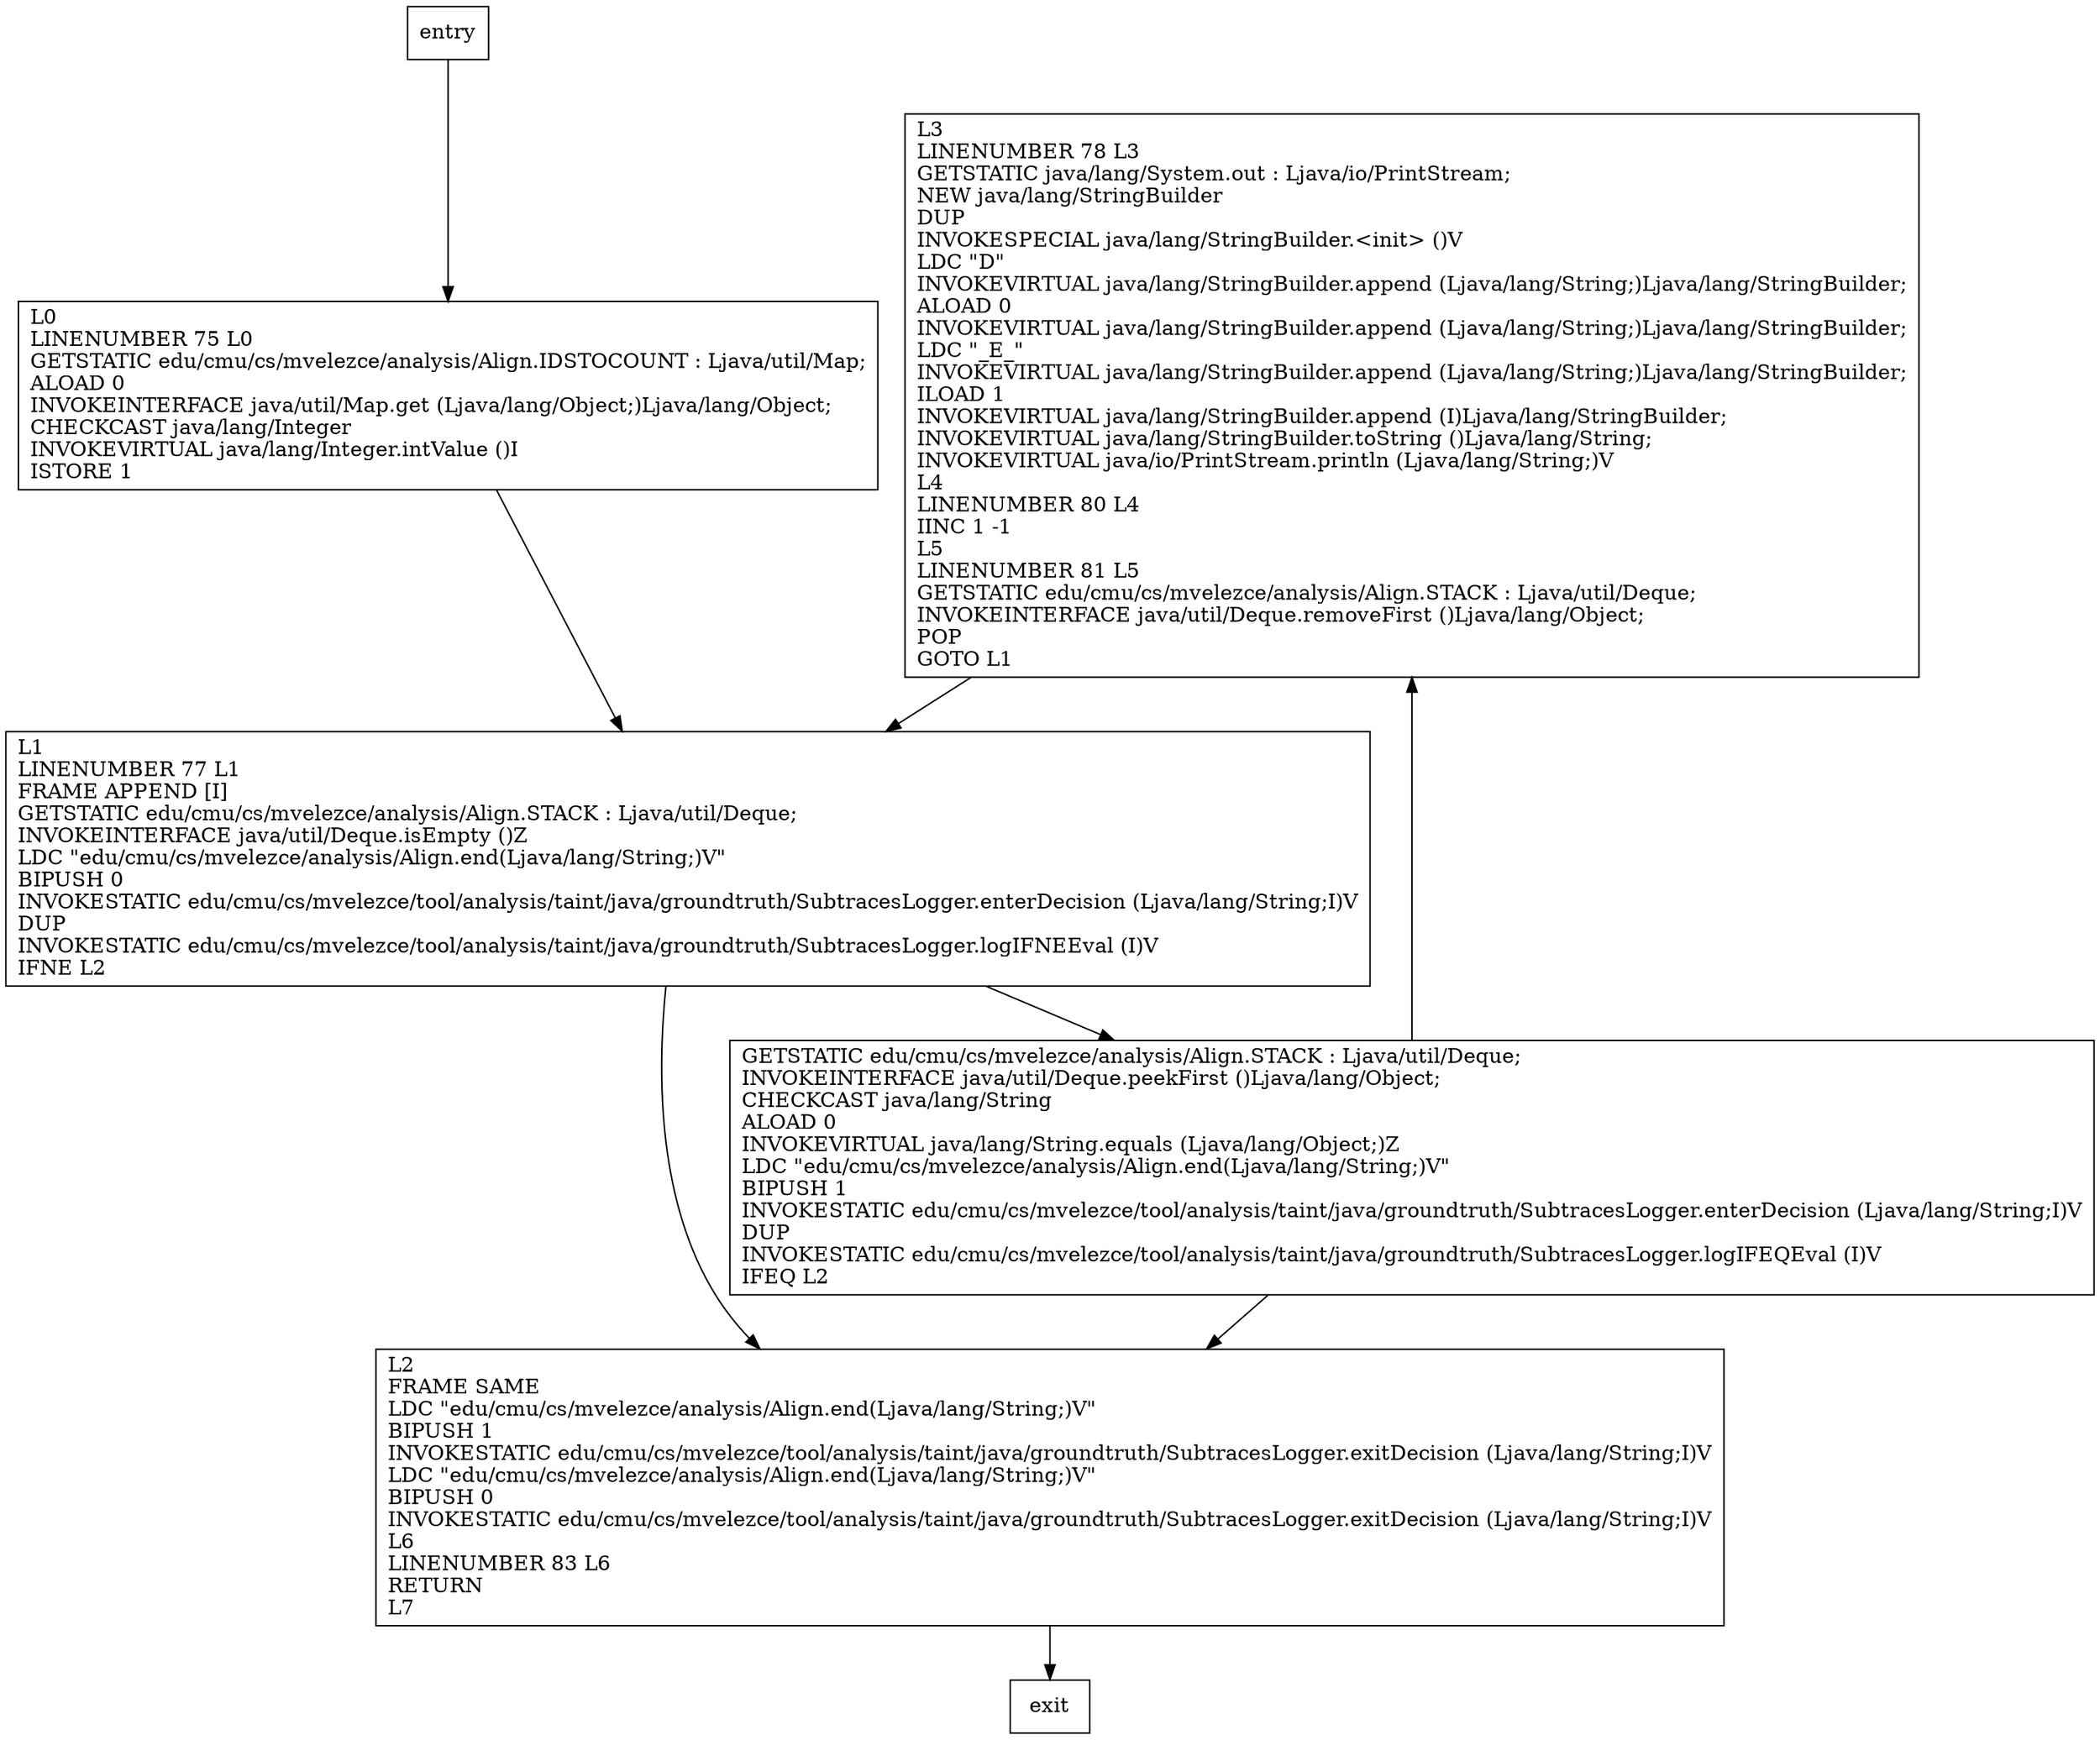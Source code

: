 digraph end {
node [shape=record];
2048690594 [label="L3\lLINENUMBER 78 L3\lGETSTATIC java/lang/System.out : Ljava/io/PrintStream;\lNEW java/lang/StringBuilder\lDUP\lINVOKESPECIAL java/lang/StringBuilder.\<init\> ()V\lLDC \"D\"\lINVOKEVIRTUAL java/lang/StringBuilder.append (Ljava/lang/String;)Ljava/lang/StringBuilder;\lALOAD 0\lINVOKEVIRTUAL java/lang/StringBuilder.append (Ljava/lang/String;)Ljava/lang/StringBuilder;\lLDC \"_E_\"\lINVOKEVIRTUAL java/lang/StringBuilder.append (Ljava/lang/String;)Ljava/lang/StringBuilder;\lILOAD 1\lINVOKEVIRTUAL java/lang/StringBuilder.append (I)Ljava/lang/StringBuilder;\lINVOKEVIRTUAL java/lang/StringBuilder.toString ()Ljava/lang/String;\lINVOKEVIRTUAL java/io/PrintStream.println (Ljava/lang/String;)V\lL4\lLINENUMBER 80 L4\lIINC 1 -1\lL5\lLINENUMBER 81 L5\lGETSTATIC edu/cmu/cs/mvelezce/analysis/Align.STACK : Ljava/util/Deque;\lINVOKEINTERFACE java/util/Deque.removeFirst ()Ljava/lang/Object;\lPOP\lGOTO L1\l"];
1987017649 [label="L0\lLINENUMBER 75 L0\lGETSTATIC edu/cmu/cs/mvelezce/analysis/Align.IDSTOCOUNT : Ljava/util/Map;\lALOAD 0\lINVOKEINTERFACE java/util/Map.get (Ljava/lang/Object;)Ljava/lang/Object;\lCHECKCAST java/lang/Integer\lINVOKEVIRTUAL java/lang/Integer.intValue ()I\lISTORE 1\l"];
964876093 [label="L2\lFRAME SAME\lLDC \"edu/cmu/cs/mvelezce/analysis/Align.end(Ljava/lang/String;)V\"\lBIPUSH 1\lINVOKESTATIC edu/cmu/cs/mvelezce/tool/analysis/taint/java/groundtruth/SubtracesLogger.exitDecision (Ljava/lang/String;I)V\lLDC \"edu/cmu/cs/mvelezce/analysis/Align.end(Ljava/lang/String;)V\"\lBIPUSH 0\lINVOKESTATIC edu/cmu/cs/mvelezce/tool/analysis/taint/java/groundtruth/SubtracesLogger.exitDecision (Ljava/lang/String;I)V\lL6\lLINENUMBER 83 L6\lRETURN\lL7\l"];
2007221780 [label="GETSTATIC edu/cmu/cs/mvelezce/analysis/Align.STACK : Ljava/util/Deque;\lINVOKEINTERFACE java/util/Deque.peekFirst ()Ljava/lang/Object;\lCHECKCAST java/lang/String\lALOAD 0\lINVOKEVIRTUAL java/lang/String.equals (Ljava/lang/Object;)Z\lLDC \"edu/cmu/cs/mvelezce/analysis/Align.end(Ljava/lang/String;)V\"\lBIPUSH 1\lINVOKESTATIC edu/cmu/cs/mvelezce/tool/analysis/taint/java/groundtruth/SubtracesLogger.enterDecision (Ljava/lang/String;I)V\lDUP\lINVOKESTATIC edu/cmu/cs/mvelezce/tool/analysis/taint/java/groundtruth/SubtracesLogger.logIFEQEval (I)V\lIFEQ L2\l"];
223142726 [label="L1\lLINENUMBER 77 L1\lFRAME APPEND [I]\lGETSTATIC edu/cmu/cs/mvelezce/analysis/Align.STACK : Ljava/util/Deque;\lINVOKEINTERFACE java/util/Deque.isEmpty ()Z\lLDC \"edu/cmu/cs/mvelezce/analysis/Align.end(Ljava/lang/String;)V\"\lBIPUSH 0\lINVOKESTATIC edu/cmu/cs/mvelezce/tool/analysis/taint/java/groundtruth/SubtracesLogger.enterDecision (Ljava/lang/String;I)V\lDUP\lINVOKESTATIC edu/cmu/cs/mvelezce/tool/analysis/taint/java/groundtruth/SubtracesLogger.logIFNEEval (I)V\lIFNE L2\l"];
entry;
exit;
entry -> 1987017649;
2048690594 -> 223142726;
1987017649 -> 223142726;
964876093 -> exit;
2007221780 -> 2048690594;
2007221780 -> 964876093;
223142726 -> 964876093;
223142726 -> 2007221780;
}
